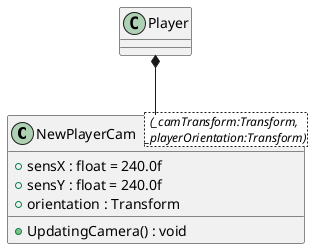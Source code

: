 @startuml
class NewPlayerCam<(_camTransform:Transform, \n_playerOrientation:Transform)> {
    + sensX : float = 240.0f
    + sensY : float = 240.0f
    + orientation : Transform
    + UpdatingCamera() : void
}
Player *-- NewPlayerCam
@enduml
